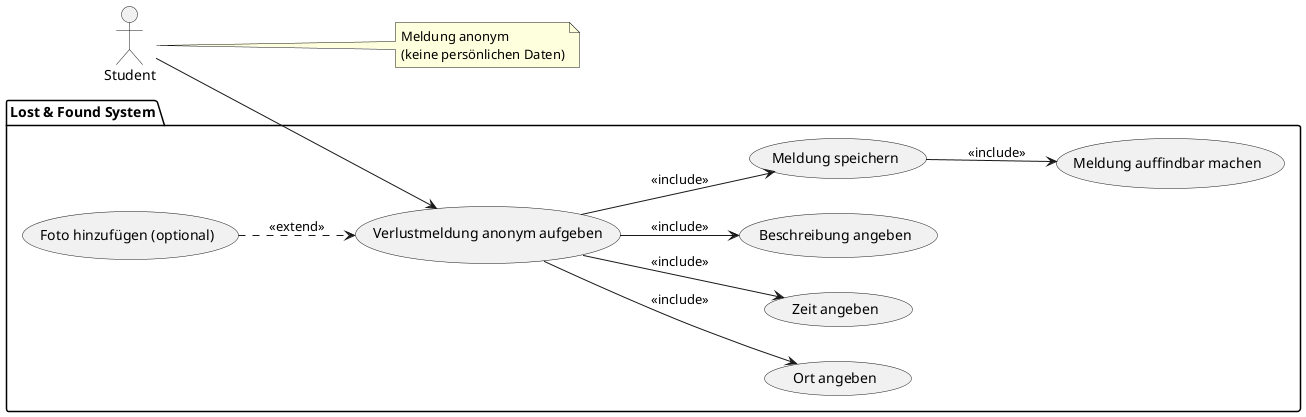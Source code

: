 @startuml
left to right direction
actor "Student" as s
note right of s
  Meldung anonym
  (keine persönlichen Daten)
end note

package "Lost & Found System" {
  usecase "Verlustmeldung anonym aufgeben" as UC1
  usecase "Ort angeben" as UC2
  usecase "Zeit angeben" as UC3
  usecase "Beschreibung angeben" as UC4
  usecase "Foto hinzufügen (optional)" as UC5
  usecase "Meldung speichern" as UC6
  usecase "Meldung auffindbar machen" as UC7
}

s --> UC1

UC1 --> UC2 : <<include>>
UC1 --> UC3 : <<include>>
UC1 --> UC4 : <<include>>
UC5 ..> UC1 : <<extend>>

UC1 --> UC6 : <<include>>
UC6 --> UC7 : <<include>>
@enduml